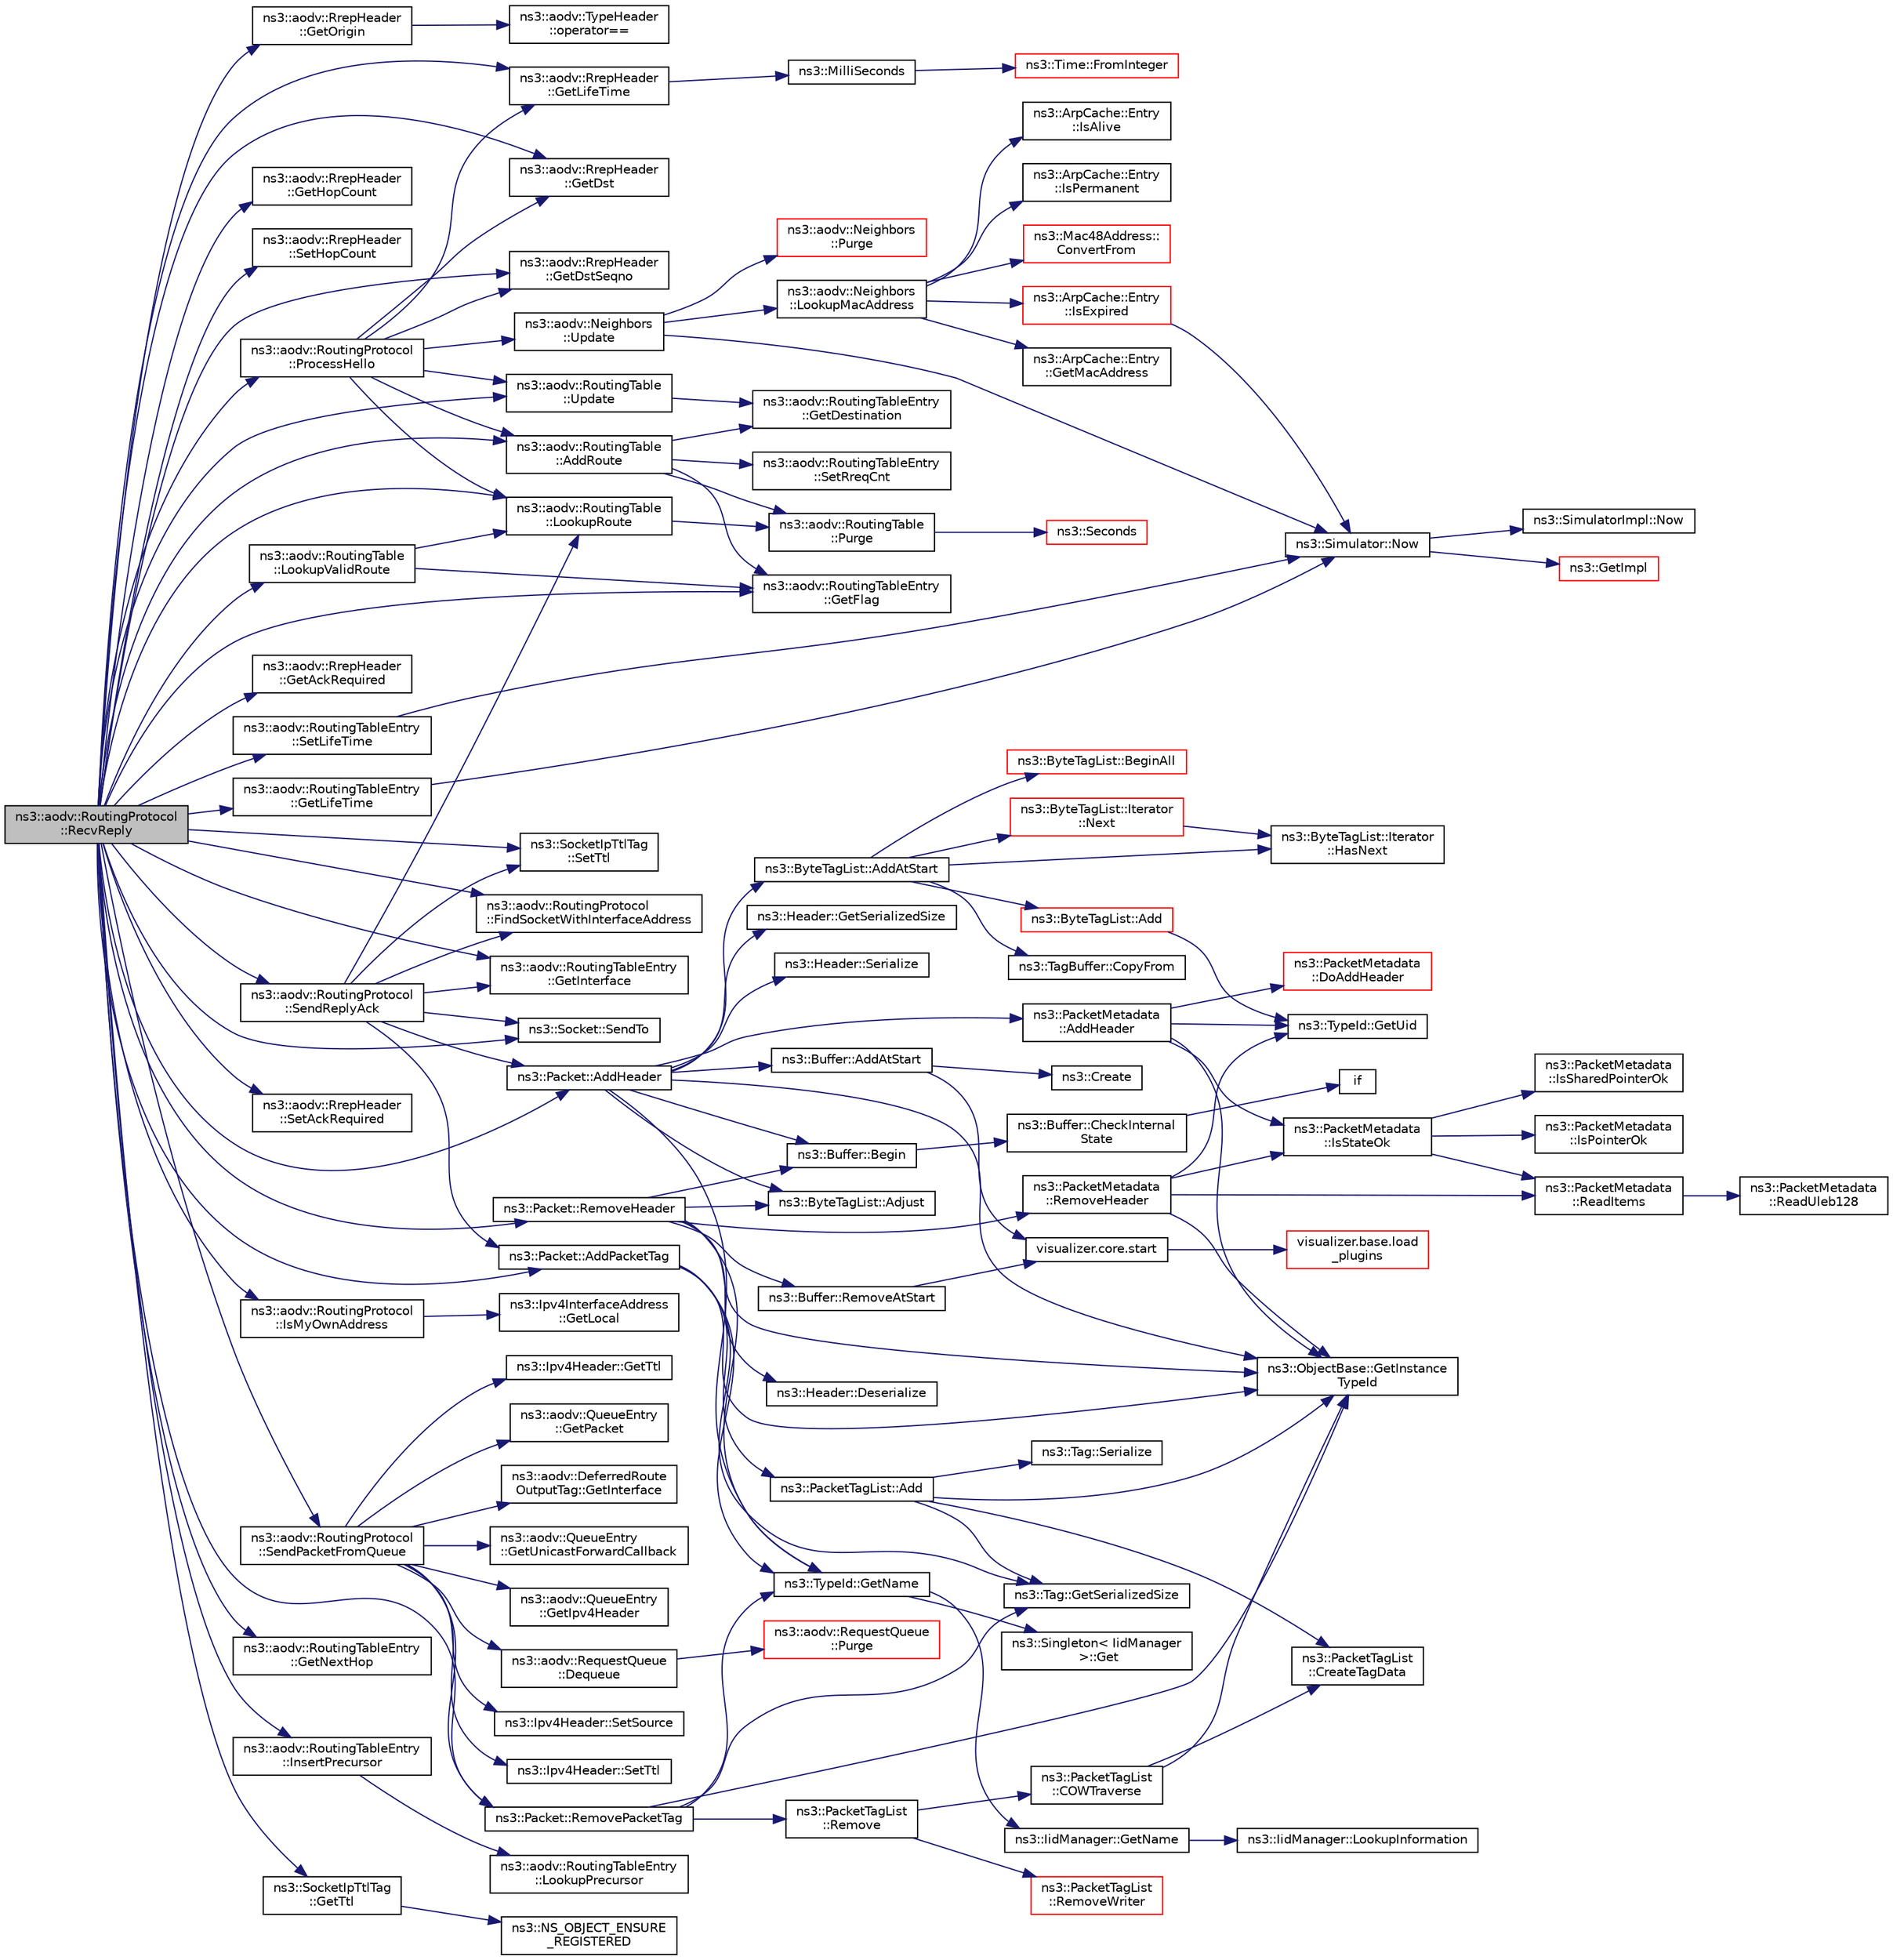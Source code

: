 digraph "ns3::aodv::RoutingProtocol::RecvReply"
{
  edge [fontname="Helvetica",fontsize="10",labelfontname="Helvetica",labelfontsize="10"];
  node [fontname="Helvetica",fontsize="10",shape=record];
  rankdir="LR";
  Node1 [label="ns3::aodv::RoutingProtocol\l::RecvReply",height=0.2,width=0.4,color="black", fillcolor="grey75", style="filled", fontcolor="black"];
  Node1 -> Node2 [color="midnightblue",fontsize="10",style="solid"];
  Node2 [label="ns3::Packet::RemoveHeader",height=0.2,width=0.4,color="black", fillcolor="white", style="filled",URL="$dd/d7a/classns3_1_1Packet.html#a0961eccf975d75f902d40956c93ba63e",tooltip="Deserialize and remove the header from the internal buffer. "];
  Node2 -> Node3 [color="midnightblue",fontsize="10",style="solid"];
  Node3 [label="ns3::Header::Deserialize",height=0.2,width=0.4,color="black", fillcolor="white", style="filled",URL="$d6/dae/classns3_1_1Header.html#a78be9400bb66b2a8543606f395ef5396"];
  Node2 -> Node4 [color="midnightblue",fontsize="10",style="solid"];
  Node4 [label="ns3::Buffer::Begin",height=0.2,width=0.4,color="black", fillcolor="white", style="filled",URL="$da/d85/classns3_1_1Buffer.html#a893d4bf50df13e730b6cd0fda91b967f"];
  Node4 -> Node5 [color="midnightblue",fontsize="10",style="solid"];
  Node5 [label="ns3::Buffer::CheckInternal\lState",height=0.2,width=0.4,color="black", fillcolor="white", style="filled",URL="$da/d85/classns3_1_1Buffer.html#a6202ce7f1ecc1fc7a14cc13017375d14",tooltip="Checks the internal buffer structures consistency. "];
  Node5 -> Node6 [color="midnightblue",fontsize="10",style="solid"];
  Node6 [label="if",height=0.2,width=0.4,color="black", fillcolor="white", style="filled",URL="$d8/d0e/loss__ITU1238_8m.html#a419d895abe1313c35fa353c93802647e"];
  Node2 -> Node7 [color="midnightblue",fontsize="10",style="solid"];
  Node7 [label="ns3::ObjectBase::GetInstance\lTypeId",height=0.2,width=0.4,color="black", fillcolor="white", style="filled",URL="$d2/dac/classns3_1_1ObjectBase.html#abe5b43a6f5b99a92a4c3122db31f06fb"];
  Node2 -> Node8 [color="midnightblue",fontsize="10",style="solid"];
  Node8 [label="ns3::TypeId::GetName",height=0.2,width=0.4,color="black", fillcolor="white", style="filled",URL="$d6/d11/classns3_1_1TypeId.html#aa3c41c79ae428b3cb396a9c6bb3ef314"];
  Node8 -> Node9 [color="midnightblue",fontsize="10",style="solid"];
  Node9 [label="ns3::Singleton\< IidManager\l \>::Get",height=0.2,width=0.4,color="black", fillcolor="white", style="filled",URL="$d8/d77/classns3_1_1Singleton.html#a80a2cd3c25a27ea72add7a9f7a141ffa"];
  Node8 -> Node10 [color="midnightblue",fontsize="10",style="solid"];
  Node10 [label="ns3::IidManager::GetName",height=0.2,width=0.4,color="black", fillcolor="white", style="filled",URL="$d4/d1c/classns3_1_1IidManager.html#a5d68d0f0f44594dcdec239dbdb5bf53c"];
  Node10 -> Node11 [color="midnightblue",fontsize="10",style="solid"];
  Node11 [label="ns3::IidManager::LookupInformation",height=0.2,width=0.4,color="black", fillcolor="white", style="filled",URL="$d4/d1c/classns3_1_1IidManager.html#a6b1f4ba2815dba27a377e8a8db2384cf"];
  Node2 -> Node12 [color="midnightblue",fontsize="10",style="solid"];
  Node12 [label="ns3::Buffer::RemoveAtStart",height=0.2,width=0.4,color="black", fillcolor="white", style="filled",URL="$da/d85/classns3_1_1Buffer.html#adeecbb3e8f518aec6fee0437578ade4b"];
  Node12 -> Node13 [color="midnightblue",fontsize="10",style="solid"];
  Node13 [label="visualizer.core.start",height=0.2,width=0.4,color="black", fillcolor="white", style="filled",URL="$df/d6c/namespacevisualizer_1_1core.html#a2a35e5d8a34af358b508dac8635754e0"];
  Node13 -> Node14 [color="midnightblue",fontsize="10",style="solid"];
  Node14 [label="visualizer.base.load\l_plugins",height=0.2,width=0.4,color="red", fillcolor="white", style="filled",URL="$d4/d39/namespacevisualizer_1_1base.html#ad171497a5ff1afe0a73bedaebf35448f"];
  Node2 -> Node15 [color="midnightblue",fontsize="10",style="solid"];
  Node15 [label="ns3::ByteTagList::Adjust",height=0.2,width=0.4,color="black", fillcolor="white", style="filled",URL="$dd/d64/classns3_1_1ByteTagList.html#a1fec06d7e6daaf8039cf2a148e4090f2"];
  Node2 -> Node16 [color="midnightblue",fontsize="10",style="solid"];
  Node16 [label="ns3::PacketMetadata\l::RemoveHeader",height=0.2,width=0.4,color="black", fillcolor="white", style="filled",URL="$d1/db1/classns3_1_1PacketMetadata.html#afa8a589ec783d4998516d7f39f21242d",tooltip="Remove an header. "];
  Node16 -> Node7 [color="midnightblue",fontsize="10",style="solid"];
  Node16 -> Node17 [color="midnightblue",fontsize="10",style="solid"];
  Node17 [label="ns3::TypeId::GetUid",height=0.2,width=0.4,color="black", fillcolor="white", style="filled",URL="$d6/d11/classns3_1_1TypeId.html#acd3e41de6340d06299f4fd63e2ed8da0"];
  Node16 -> Node18 [color="midnightblue",fontsize="10",style="solid"];
  Node18 [label="ns3::PacketMetadata\l::IsStateOk",height=0.2,width=0.4,color="black", fillcolor="white", style="filled",URL="$d1/db1/classns3_1_1PacketMetadata.html#a208d3163e28704438cdd4d30318e489c",tooltip="Check if the metadata state is ok. "];
  Node18 -> Node19 [color="midnightblue",fontsize="10",style="solid"];
  Node19 [label="ns3::PacketMetadata\l::IsPointerOk",height=0.2,width=0.4,color="black", fillcolor="white", style="filled",URL="$d1/db1/classns3_1_1PacketMetadata.html#acf15fba7d020ebd77591619b5ad273c5",tooltip="Check if the position is valid. "];
  Node18 -> Node20 [color="midnightblue",fontsize="10",style="solid"];
  Node20 [label="ns3::PacketMetadata\l::ReadItems",height=0.2,width=0.4,color="black", fillcolor="white", style="filled",URL="$d1/db1/classns3_1_1PacketMetadata.html#a3719ad2c32313a9a1c74462322e8b517",tooltip="Read items. "];
  Node20 -> Node21 [color="midnightblue",fontsize="10",style="solid"];
  Node21 [label="ns3::PacketMetadata\l::ReadUleb128",height=0.2,width=0.4,color="black", fillcolor="white", style="filled",URL="$d1/db1/classns3_1_1PacketMetadata.html#a7ae75db766a843dbee8960ae8cbf23ee",tooltip="Read a ULEB128 (Unsigned Little Endian Base 128) coded number. "];
  Node18 -> Node22 [color="midnightblue",fontsize="10",style="solid"];
  Node22 [label="ns3::PacketMetadata\l::IsSharedPointerOk",height=0.2,width=0.4,color="black", fillcolor="white", style="filled",URL="$d1/db1/classns3_1_1PacketMetadata.html#ae62c5bb3dce611a0f8c5e9ba3ba8e26e",tooltip="Check if the position is valid. "];
  Node16 -> Node20 [color="midnightblue",fontsize="10",style="solid"];
  Node1 -> Node23 [color="midnightblue",fontsize="10",style="solid"];
  Node23 [label="ns3::aodv::RrepHeader\l::GetDst",height=0.2,width=0.4,color="black", fillcolor="white", style="filled",URL="$df/d54/classns3_1_1aodv_1_1RrepHeader.html#a3dadab49f3fd290a537c846c8c4c49e7"];
  Node1 -> Node24 [color="midnightblue",fontsize="10",style="solid"];
  Node24 [label="ns3::aodv::RrepHeader\l::GetOrigin",height=0.2,width=0.4,color="black", fillcolor="white", style="filled",URL="$df/d54/classns3_1_1aodv_1_1RrepHeader.html#a45c408ae6d8158f18f84ef59548848e9"];
  Node24 -> Node25 [color="midnightblue",fontsize="10",style="solid"];
  Node25 [label="ns3::aodv::TypeHeader\l::operator==",height=0.2,width=0.4,color="black", fillcolor="white", style="filled",URL="$d7/d53/classns3_1_1aodv_1_1TypeHeader.html#a25c9f3695e3ca3c8c8be1188fee35433"];
  Node1 -> Node26 [color="midnightblue",fontsize="10",style="solid"];
  Node26 [label="ns3::aodv::RrepHeader\l::GetHopCount",height=0.2,width=0.4,color="black", fillcolor="white", style="filled",URL="$df/d54/classns3_1_1aodv_1_1RrepHeader.html#a9c7a1c05c3f0aa450b7964eef895925f"];
  Node1 -> Node27 [color="midnightblue",fontsize="10",style="solid"];
  Node27 [label="ns3::aodv::RrepHeader\l::SetHopCount",height=0.2,width=0.4,color="black", fillcolor="white", style="filled",URL="$df/d54/classns3_1_1aodv_1_1RrepHeader.html#a865eb1b07aa86fdc2cc09e277603c091"];
  Node1 -> Node28 [color="midnightblue",fontsize="10",style="solid"];
  Node28 [label="ns3::aodv::RoutingProtocol\l::ProcessHello",height=0.2,width=0.4,color="black", fillcolor="white", style="filled",URL="$db/dd0/classns3_1_1aodv_1_1RoutingProtocol.html#a5535371d9e72ee97a24be5b67eef982f",tooltip="Process hello message. "];
  Node28 -> Node23 [color="midnightblue",fontsize="10",style="solid"];
  Node28 -> Node29 [color="midnightblue",fontsize="10",style="solid"];
  Node29 [label="ns3::aodv::RoutingTable\l::LookupRoute",height=0.2,width=0.4,color="black", fillcolor="white", style="filled",URL="$de/d42/classns3_1_1aodv_1_1RoutingTable.html#a90cbc8a2c65cd68ccdaf768fcbb5d723"];
  Node29 -> Node30 [color="midnightblue",fontsize="10",style="solid"];
  Node30 [label="ns3::aodv::RoutingTable\l::Purge",height=0.2,width=0.4,color="black", fillcolor="white", style="filled",URL="$de/d42/classns3_1_1aodv_1_1RoutingTable.html#a2d0250f231e06733c06a43f5ec6a310b",tooltip="Delete all outdated entries and invalidate valid entry if Lifetime is expired. "];
  Node30 -> Node31 [color="midnightblue",fontsize="10",style="solid"];
  Node31 [label="ns3::Seconds",height=0.2,width=0.4,color="red", fillcolor="white", style="filled",URL="$d1/dec/group__timecivil.html#ga33c34b816f8ff6628e33d5c8e9713b9e"];
  Node28 -> Node32 [color="midnightblue",fontsize="10",style="solid"];
  Node32 [label="ns3::aodv::RrepHeader\l::GetDstSeqno",height=0.2,width=0.4,color="black", fillcolor="white", style="filled",URL="$df/d54/classns3_1_1aodv_1_1RrepHeader.html#a76c7238b790d48653cdf0263db8e2d9d"];
  Node28 -> Node33 [color="midnightblue",fontsize="10",style="solid"];
  Node33 [label="ns3::aodv::RrepHeader\l::GetLifeTime",height=0.2,width=0.4,color="black", fillcolor="white", style="filled",URL="$df/d54/classns3_1_1aodv_1_1RrepHeader.html#a00d049d8a26e6c3de8e1b62bda522a26"];
  Node33 -> Node34 [color="midnightblue",fontsize="10",style="solid"];
  Node34 [label="ns3::MilliSeconds",height=0.2,width=0.4,color="black", fillcolor="white", style="filled",URL="$d1/dec/group__timecivil.html#gaf26127cf4571146b83a92ee18679c7a9"];
  Node34 -> Node35 [color="midnightblue",fontsize="10",style="solid"];
  Node35 [label="ns3::Time::FromInteger",height=0.2,width=0.4,color="red", fillcolor="white", style="filled",URL="$dc/d04/classns3_1_1Time.html#a3e742c67b2764e75ff95f9b754d43fe9"];
  Node28 -> Node36 [color="midnightblue",fontsize="10",style="solid"];
  Node36 [label="ns3::aodv::RoutingTable\l::AddRoute",height=0.2,width=0.4,color="black", fillcolor="white", style="filled",URL="$de/d42/classns3_1_1aodv_1_1RoutingTable.html#a579e562e38e67d510de1ff2c87806c76"];
  Node36 -> Node30 [color="midnightblue",fontsize="10",style="solid"];
  Node36 -> Node37 [color="midnightblue",fontsize="10",style="solid"];
  Node37 [label="ns3::aodv::RoutingTableEntry\l::GetFlag",height=0.2,width=0.4,color="black", fillcolor="white", style="filled",URL="$d7/d69/classns3_1_1aodv_1_1RoutingTableEntry.html#a429dbfa568c5ac608ee60933e51e0f01"];
  Node36 -> Node38 [color="midnightblue",fontsize="10",style="solid"];
  Node38 [label="ns3::aodv::RoutingTableEntry\l::SetRreqCnt",height=0.2,width=0.4,color="black", fillcolor="white", style="filled",URL="$d7/d69/classns3_1_1aodv_1_1RoutingTableEntry.html#a804958de54616b74ed7f3fe83de05340"];
  Node36 -> Node39 [color="midnightblue",fontsize="10",style="solid"];
  Node39 [label="ns3::aodv::RoutingTableEntry\l::GetDestination",height=0.2,width=0.4,color="black", fillcolor="white", style="filled",URL="$d7/d69/classns3_1_1aodv_1_1RoutingTableEntry.html#a5c60045f334605d2227164298ea19393"];
  Node28 -> Node40 [color="midnightblue",fontsize="10",style="solid"];
  Node40 [label="ns3::aodv::RoutingTable\l::Update",height=0.2,width=0.4,color="black", fillcolor="white", style="filled",URL="$de/d42/classns3_1_1aodv_1_1RoutingTable.html#a39fb5335110164f4c1b97682a3812dc1",tooltip="Update routing table. "];
  Node40 -> Node39 [color="midnightblue",fontsize="10",style="solid"];
  Node28 -> Node41 [color="midnightblue",fontsize="10",style="solid"];
  Node41 [label="ns3::aodv::Neighbors\l::Update",height=0.2,width=0.4,color="black", fillcolor="white", style="filled",URL="$d7/d21/classns3_1_1aodv_1_1Neighbors.html#a88577f05c06fbff8cf9ed281e9077f6e",tooltip="Update expire time for entry with address addr, if it exists, else add new entry. ..."];
  Node41 -> Node42 [color="midnightblue",fontsize="10",style="solid"];
  Node42 [label="ns3::Simulator::Now",height=0.2,width=0.4,color="black", fillcolor="white", style="filled",URL="$d7/deb/classns3_1_1Simulator.html#ac3178fa975b419f7875e7105be122800"];
  Node42 -> Node43 [color="midnightblue",fontsize="10",style="solid"];
  Node43 [label="ns3::GetImpl",height=0.2,width=0.4,color="red", fillcolor="white", style="filled",URL="$d4/d8b/group__simulator.html#ga42eb4eddad41528d4d99794a3dae3fd0",tooltip="Get the SimulatorImpl singleton. "];
  Node42 -> Node44 [color="midnightblue",fontsize="10",style="solid"];
  Node44 [label="ns3::SimulatorImpl::Now",height=0.2,width=0.4,color="black", fillcolor="white", style="filled",URL="$d2/d19/classns3_1_1SimulatorImpl.html#aa516c50060846adc6fd316e83ef0797c"];
  Node41 -> Node45 [color="midnightblue",fontsize="10",style="solid"];
  Node45 [label="ns3::aodv::Neighbors\l::LookupMacAddress",height=0.2,width=0.4,color="black", fillcolor="white", style="filled",URL="$d7/d21/classns3_1_1aodv_1_1Neighbors.html#a0cbe6baaf85a2f8664806dc56f782c63",tooltip="Find MAC address by IP using list of ARP caches. "];
  Node45 -> Node46 [color="midnightblue",fontsize="10",style="solid"];
  Node46 [label="ns3::ArpCache::Entry\l::IsAlive",height=0.2,width=0.4,color="black", fillcolor="white", style="filled",URL="$d9/d44/classns3_1_1ArpCache_1_1Entry.html#a48ddb408308298816e78708fc75b014b"];
  Node45 -> Node47 [color="midnightblue",fontsize="10",style="solid"];
  Node47 [label="ns3::ArpCache::Entry\l::IsPermanent",height=0.2,width=0.4,color="black", fillcolor="white", style="filled",URL="$d9/d44/classns3_1_1ArpCache_1_1Entry.html#a97053789aac6908284deedc8510692b7"];
  Node45 -> Node48 [color="midnightblue",fontsize="10",style="solid"];
  Node48 [label="ns3::ArpCache::Entry\l::IsExpired",height=0.2,width=0.4,color="red", fillcolor="white", style="filled",URL="$d9/d44/classns3_1_1ArpCache_1_1Entry.html#ae21ad77ad15e1b8e008f81f8eab30d09"];
  Node48 -> Node42 [color="midnightblue",fontsize="10",style="solid"];
  Node45 -> Node49 [color="midnightblue",fontsize="10",style="solid"];
  Node49 [label="ns3::Mac48Address::\lConvertFrom",height=0.2,width=0.4,color="red", fillcolor="white", style="filled",URL="$db/dee/classns3_1_1Mac48Address.html#a911ce13603a9ef837545a032b6523ae4"];
  Node45 -> Node50 [color="midnightblue",fontsize="10",style="solid"];
  Node50 [label="ns3::ArpCache::Entry\l::GetMacAddress",height=0.2,width=0.4,color="black", fillcolor="white", style="filled",URL="$d9/d44/classns3_1_1ArpCache_1_1Entry.html#a3c4d950a073eec63431071cf219d5037"];
  Node41 -> Node51 [color="midnightblue",fontsize="10",style="solid"];
  Node51 [label="ns3::aodv::Neighbors\l::Purge",height=0.2,width=0.4,color="red", fillcolor="white", style="filled",URL="$d7/d21/classns3_1_1aodv_1_1Neighbors.html#a5db1238b20a700967e21ebb3522afc5c",tooltip="Remove all expired entries. "];
  Node1 -> Node32 [color="midnightblue",fontsize="10",style="solid"];
  Node1 -> Node33 [color="midnightblue",fontsize="10",style="solid"];
  Node1 -> Node29 [color="midnightblue",fontsize="10",style="solid"];
  Node1 -> Node40 [color="midnightblue",fontsize="10",style="solid"];
  Node1 -> Node36 [color="midnightblue",fontsize="10",style="solid"];
  Node1 -> Node52 [color="midnightblue",fontsize="10",style="solid"];
  Node52 [label="ns3::aodv::RrepHeader\l::GetAckRequired",height=0.2,width=0.4,color="black", fillcolor="white", style="filled",URL="$df/d54/classns3_1_1aodv_1_1RrepHeader.html#af0f0e39d9f358a065dc6d9efa175ee1b"];
  Node1 -> Node53 [color="midnightblue",fontsize="10",style="solid"];
  Node53 [label="ns3::aodv::RoutingProtocol\l::SendReplyAck",height=0.2,width=0.4,color="black", fillcolor="white", style="filled",URL="$db/dd0/classns3_1_1aodv_1_1RoutingProtocol.html#aec193d679517de0a34d2e9d592b7bc77",tooltip="Send RREP_ACK. "];
  Node53 -> Node54 [color="midnightblue",fontsize="10",style="solid"];
  Node54 [label="ns3::SocketIpTtlTag\l::SetTtl",height=0.2,width=0.4,color="black", fillcolor="white", style="filled",URL="$df/db8/classns3_1_1SocketIpTtlTag.html#a48f236b4dde3533b9ab16372cf6c5237",tooltip="Set the tag&#39;s TTL. "];
  Node53 -> Node55 [color="midnightblue",fontsize="10",style="solid"];
  Node55 [label="ns3::Packet::AddPacketTag",height=0.2,width=0.4,color="black", fillcolor="white", style="filled",URL="$dd/d7a/classns3_1_1Packet.html#a7400b8655852f5271c5957250d0141af",tooltip="Add a packet tag. "];
  Node55 -> Node7 [color="midnightblue",fontsize="10",style="solid"];
  Node55 -> Node8 [color="midnightblue",fontsize="10",style="solid"];
  Node55 -> Node56 [color="midnightblue",fontsize="10",style="solid"];
  Node56 [label="ns3::Tag::GetSerializedSize",height=0.2,width=0.4,color="black", fillcolor="white", style="filled",URL="$d0/d79/classns3_1_1Tag.html#a01c8efdea943fd8cce2ef5d4d67eefa6"];
  Node55 -> Node57 [color="midnightblue",fontsize="10",style="solid"];
  Node57 [label="ns3::PacketTagList::Add",height=0.2,width=0.4,color="black", fillcolor="white", style="filled",URL="$dd/d19/classns3_1_1PacketTagList.html#a37f008b6f336f3ac6232d558b93e8a6e"];
  Node57 -> Node7 [color="midnightblue",fontsize="10",style="solid"];
  Node57 -> Node58 [color="midnightblue",fontsize="10",style="solid"];
  Node58 [label="ns3::PacketTagList\l::CreateTagData",height=0.2,width=0.4,color="black", fillcolor="white", style="filled",URL="$dd/d19/classns3_1_1PacketTagList.html#abfab9cfb3a21336e2f7962cc51fcff94"];
  Node57 -> Node56 [color="midnightblue",fontsize="10",style="solid"];
  Node57 -> Node59 [color="midnightblue",fontsize="10",style="solid"];
  Node59 [label="ns3::Tag::Serialize",height=0.2,width=0.4,color="black", fillcolor="white", style="filled",URL="$d0/d79/classns3_1_1Tag.html#ac9aa7c4f923da5d2c82de94690101dc3"];
  Node53 -> Node60 [color="midnightblue",fontsize="10",style="solid"];
  Node60 [label="ns3::Packet::AddHeader",height=0.2,width=0.4,color="black", fillcolor="white", style="filled",URL="$dd/d7a/classns3_1_1Packet.html#a465108c595a0bc592095cbcab1832ed8",tooltip="Add header to this packet. "];
  Node60 -> Node61 [color="midnightblue",fontsize="10",style="solid"];
  Node61 [label="ns3::Header::GetSerializedSize",height=0.2,width=0.4,color="black", fillcolor="white", style="filled",URL="$d6/dae/classns3_1_1Header.html#a6ef0497eabc1b1fb0ad42738eb73f934"];
  Node60 -> Node7 [color="midnightblue",fontsize="10",style="solid"];
  Node60 -> Node8 [color="midnightblue",fontsize="10",style="solid"];
  Node60 -> Node62 [color="midnightblue",fontsize="10",style="solid"];
  Node62 [label="ns3::Buffer::AddAtStart",height=0.2,width=0.4,color="black", fillcolor="white", style="filled",URL="$da/d85/classns3_1_1Buffer.html#a8abd8164c3671d3dadc98fc66fade7b1"];
  Node62 -> Node13 [color="midnightblue",fontsize="10",style="solid"];
  Node62 -> Node63 [color="midnightblue",fontsize="10",style="solid"];
  Node63 [label="ns3::Create",height=0.2,width=0.4,color="black", fillcolor="white", style="filled",URL="$d2/df2/group__ptr.html#ga0406dd2d929ceac05ce39d4579fa3e4b"];
  Node60 -> Node15 [color="midnightblue",fontsize="10",style="solid"];
  Node60 -> Node64 [color="midnightblue",fontsize="10",style="solid"];
  Node64 [label="ns3::ByteTagList::AddAtStart",height=0.2,width=0.4,color="black", fillcolor="white", style="filled",URL="$dd/d64/classns3_1_1ByteTagList.html#acb4563fbe4299c55af41ba7a166b71d5"];
  Node64 -> Node65 [color="midnightblue",fontsize="10",style="solid"];
  Node65 [label="ns3::ByteTagList::BeginAll",height=0.2,width=0.4,color="red", fillcolor="white", style="filled",URL="$dd/d64/classns3_1_1ByteTagList.html#ac4f33846ef6a84a64ede38b2de1564ba",tooltip="Returns an iterator pointing to the very first tag in this list. "];
  Node64 -> Node66 [color="midnightblue",fontsize="10",style="solid"];
  Node66 [label="ns3::ByteTagList::Iterator\l::HasNext",height=0.2,width=0.4,color="black", fillcolor="white", style="filled",URL="$de/dc7/classns3_1_1ByteTagList_1_1Iterator.html#aa1c5eb37f289d0eef8dfaf687498eaec",tooltip="Used to determine if the iterator is at the end of the byteTagList. "];
  Node64 -> Node67 [color="midnightblue",fontsize="10",style="solid"];
  Node67 [label="ns3::ByteTagList::Iterator\l::Next",height=0.2,width=0.4,color="red", fillcolor="white", style="filled",URL="$de/dc7/classns3_1_1ByteTagList_1_1Iterator.html#af521864d800baab1d9c5262f59ce4433",tooltip="Returns the next Item from the ByteTagList. "];
  Node67 -> Node66 [color="midnightblue",fontsize="10",style="solid"];
  Node64 -> Node68 [color="midnightblue",fontsize="10",style="solid"];
  Node68 [label="ns3::ByteTagList::Add",height=0.2,width=0.4,color="red", fillcolor="white", style="filled",URL="$dd/d64/classns3_1_1ByteTagList.html#ac970192e923afc561a304d17af4b8a52"];
  Node68 -> Node17 [color="midnightblue",fontsize="10",style="solid"];
  Node64 -> Node69 [color="midnightblue",fontsize="10",style="solid"];
  Node69 [label="ns3::TagBuffer::CopyFrom",height=0.2,width=0.4,color="black", fillcolor="white", style="filled",URL="$d6/ded/classns3_1_1TagBuffer.html#afe07a9e117449ff5b5d5857291671349",tooltip="Copy the nternal structure of another TagBuffer. "];
  Node60 -> Node70 [color="midnightblue",fontsize="10",style="solid"];
  Node70 [label="ns3::Header::Serialize",height=0.2,width=0.4,color="black", fillcolor="white", style="filled",URL="$d6/dae/classns3_1_1Header.html#afb61f1aac69ff8349a6bfe521fab5404"];
  Node60 -> Node4 [color="midnightblue",fontsize="10",style="solid"];
  Node60 -> Node71 [color="midnightblue",fontsize="10",style="solid"];
  Node71 [label="ns3::PacketMetadata\l::AddHeader",height=0.2,width=0.4,color="black", fillcolor="white", style="filled",URL="$d1/db1/classns3_1_1PacketMetadata.html#abdce736c4c5f647242f0808c0d2f9249",tooltip="Add an header. "];
  Node71 -> Node18 [color="midnightblue",fontsize="10",style="solid"];
  Node71 -> Node7 [color="midnightblue",fontsize="10",style="solid"];
  Node71 -> Node17 [color="midnightblue",fontsize="10",style="solid"];
  Node71 -> Node72 [color="midnightblue",fontsize="10",style="solid"];
  Node72 [label="ns3::PacketMetadata\l::DoAddHeader",height=0.2,width=0.4,color="red", fillcolor="white", style="filled",URL="$d1/db1/classns3_1_1PacketMetadata.html#ae5ad09674e28733405c49b2655c51a5a",tooltip="Add an header. "];
  Node53 -> Node29 [color="midnightblue",fontsize="10",style="solid"];
  Node53 -> Node73 [color="midnightblue",fontsize="10",style="solid"];
  Node73 [label="ns3::aodv::RoutingProtocol\l::FindSocketWithInterfaceAddress",height=0.2,width=0.4,color="black", fillcolor="white", style="filled",URL="$db/dd0/classns3_1_1aodv_1_1RoutingProtocol.html#a7cebc7baa398569f432ea2521310dffe",tooltip="Find unicast socket with local interface address iface. "];
  Node53 -> Node74 [color="midnightblue",fontsize="10",style="solid"];
  Node74 [label="ns3::aodv::RoutingTableEntry\l::GetInterface",height=0.2,width=0.4,color="black", fillcolor="white", style="filled",URL="$d7/d69/classns3_1_1aodv_1_1RoutingTableEntry.html#aa7209d3b6387030fc37d7ea5beda4bd9"];
  Node53 -> Node75 [color="midnightblue",fontsize="10",style="solid"];
  Node75 [label="ns3::Socket::SendTo",height=0.2,width=0.4,color="black", fillcolor="white", style="filled",URL="$d9/df2/classns3_1_1Socket.html#af898fce6a58e0dbba23c1c6de1d4220e",tooltip="Send data to a specified peer. "];
  Node1 -> Node76 [color="midnightblue",fontsize="10",style="solid"];
  Node76 [label="ns3::aodv::RrepHeader\l::SetAckRequired",height=0.2,width=0.4,color="black", fillcolor="white", style="filled",URL="$df/d54/classns3_1_1aodv_1_1RrepHeader.html#a9c0066da4947c6464c11074825340f60"];
  Node1 -> Node77 [color="midnightblue",fontsize="10",style="solid"];
  Node77 [label="ns3::aodv::RoutingProtocol\l::IsMyOwnAddress",height=0.2,width=0.4,color="black", fillcolor="white", style="filled",URL="$db/dd0/classns3_1_1aodv_1_1RoutingProtocol.html#a822621de276958cf1d22fb3be536bb49",tooltip="Check that packet is send from own interface. "];
  Node77 -> Node78 [color="midnightblue",fontsize="10",style="solid"];
  Node78 [label="ns3::Ipv4InterfaceAddress\l::GetLocal",height=0.2,width=0.4,color="black", fillcolor="white", style="filled",URL="$d4/d16/classns3_1_1Ipv4InterfaceAddress.html#a716a425049f48b9fe6e38868b1f413f6",tooltip="Get the local address. "];
  Node1 -> Node79 [color="midnightblue",fontsize="10",style="solid"];
  Node79 [label="ns3::aodv::RoutingProtocol\l::SendPacketFromQueue",height=0.2,width=0.4,color="black", fillcolor="white", style="filled",URL="$db/dd0/classns3_1_1aodv_1_1RoutingProtocol.html#a7cd2a3baf7b377fbbf85de4275164f2b",tooltip="Forward packet from route request queue. "];
  Node79 -> Node80 [color="midnightblue",fontsize="10",style="solid"];
  Node80 [label="ns3::aodv::RequestQueue\l::Dequeue",height=0.2,width=0.4,color="black", fillcolor="white", style="filled",URL="$d9/dc0/classns3_1_1aodv_1_1RequestQueue.html#a1711433b4999cfd7ee30dd88103a2555",tooltip="Return first found (the earliest) entry for given destination. "];
  Node80 -> Node81 [color="midnightblue",fontsize="10",style="solid"];
  Node81 [label="ns3::aodv::RequestQueue\l::Purge",height=0.2,width=0.4,color="red", fillcolor="white", style="filled",URL="$d9/dc0/classns3_1_1aodv_1_1RequestQueue.html#a6ed74cff072d572de14a87a5aaef2831",tooltip="Remove all expired entries. "];
  Node79 -> Node82 [color="midnightblue",fontsize="10",style="solid"];
  Node82 [label="ns3::aodv::QueueEntry\l::GetPacket",height=0.2,width=0.4,color="black", fillcolor="white", style="filled",URL="$df/da1/classns3_1_1aodv_1_1QueueEntry.html#a2c36e5c3017c7fba3c695e08fd681497"];
  Node79 -> Node83 [color="midnightblue",fontsize="10",style="solid"];
  Node83 [label="ns3::Packet::RemovePacketTag",height=0.2,width=0.4,color="black", fillcolor="white", style="filled",URL="$dd/d7a/classns3_1_1Packet.html#a078fe922d976a417ab25ba2f3c2fd667",tooltip="Remove a packet tag. "];
  Node83 -> Node7 [color="midnightblue",fontsize="10",style="solid"];
  Node83 -> Node8 [color="midnightblue",fontsize="10",style="solid"];
  Node83 -> Node56 [color="midnightblue",fontsize="10",style="solid"];
  Node83 -> Node84 [color="midnightblue",fontsize="10",style="solid"];
  Node84 [label="ns3::PacketTagList\l::Remove",height=0.2,width=0.4,color="black", fillcolor="white", style="filled",URL="$dd/d19/classns3_1_1PacketTagList.html#a043d984c546f67adc273448747784ee3"];
  Node84 -> Node85 [color="midnightblue",fontsize="10",style="solid"];
  Node85 [label="ns3::PacketTagList\l::COWTraverse",height=0.2,width=0.4,color="black", fillcolor="white", style="filled",URL="$dd/d19/classns3_1_1PacketTagList.html#a7d98f0fe590d22f8224d718af0ac9713"];
  Node85 -> Node7 [color="midnightblue",fontsize="10",style="solid"];
  Node85 -> Node58 [color="midnightblue",fontsize="10",style="solid"];
  Node84 -> Node86 [color="midnightblue",fontsize="10",style="solid"];
  Node86 [label="ns3::PacketTagList\l::RemoveWriter",height=0.2,width=0.4,color="red", fillcolor="white", style="filled",URL="$dd/d19/classns3_1_1PacketTagList.html#aceea9c63e697635ba35564610a7150cc"];
  Node79 -> Node87 [color="midnightblue",fontsize="10",style="solid"];
  Node87 [label="ns3::aodv::DeferredRoute\lOutputTag::GetInterface",height=0.2,width=0.4,color="black", fillcolor="white", style="filled",URL="$d7/d0f/classns3_1_1aodv_1_1DeferredRouteOutputTag.html#a0068243f879a24961378ee07005dc294"];
  Node79 -> Node88 [color="midnightblue",fontsize="10",style="solid"];
  Node88 [label="ns3::aodv::QueueEntry\l::GetUnicastForwardCallback",height=0.2,width=0.4,color="black", fillcolor="white", style="filled",URL="$df/da1/classns3_1_1aodv_1_1QueueEntry.html#acacfd61b8479ac5e0c7794de608ce2b5"];
  Node79 -> Node89 [color="midnightblue",fontsize="10",style="solid"];
  Node89 [label="ns3::aodv::QueueEntry\l::GetIpv4Header",height=0.2,width=0.4,color="black", fillcolor="white", style="filled",URL="$df/da1/classns3_1_1aodv_1_1QueueEntry.html#a0ec60aa6b1d7c7835bafc664da7efb12"];
  Node79 -> Node90 [color="midnightblue",fontsize="10",style="solid"];
  Node90 [label="ns3::Ipv4Header::SetSource",height=0.2,width=0.4,color="black", fillcolor="white", style="filled",URL="$d9/df1/classns3_1_1Ipv4Header.html#af3c8c140e302ec4aa1dc885ce1dcc070"];
  Node79 -> Node91 [color="midnightblue",fontsize="10",style="solid"];
  Node91 [label="ns3::Ipv4Header::SetTtl",height=0.2,width=0.4,color="black", fillcolor="white", style="filled",URL="$d9/df1/classns3_1_1Ipv4Header.html#a5d244d173e0921a99276ff5f5825b28b"];
  Node79 -> Node92 [color="midnightblue",fontsize="10",style="solid"];
  Node92 [label="ns3::Ipv4Header::GetTtl",height=0.2,width=0.4,color="black", fillcolor="white", style="filled",URL="$d9/df1/classns3_1_1Ipv4Header.html#a7ca7a17f9749f92d65bb5e9d25972a53"];
  Node1 -> Node37 [color="midnightblue",fontsize="10",style="solid"];
  Node1 -> Node93 [color="midnightblue",fontsize="10",style="solid"];
  Node93 [label="ns3::aodv::RoutingTableEntry\l::SetLifeTime",height=0.2,width=0.4,color="black", fillcolor="white", style="filled",URL="$d7/d69/classns3_1_1aodv_1_1RoutingTableEntry.html#a4ae3e687225c45915155b4e7f0f76b53"];
  Node93 -> Node42 [color="midnightblue",fontsize="10",style="solid"];
  Node1 -> Node94 [color="midnightblue",fontsize="10",style="solid"];
  Node94 [label="ns3::aodv::RoutingTableEntry\l::GetLifeTime",height=0.2,width=0.4,color="black", fillcolor="white", style="filled",URL="$d7/d69/classns3_1_1aodv_1_1RoutingTableEntry.html#a342145eb4c5e8300a3895028f7915a74"];
  Node94 -> Node42 [color="midnightblue",fontsize="10",style="solid"];
  Node1 -> Node95 [color="midnightblue",fontsize="10",style="solid"];
  Node95 [label="ns3::aodv::RoutingTable\l::LookupValidRoute",height=0.2,width=0.4,color="black", fillcolor="white", style="filled",URL="$de/d42/classns3_1_1aodv_1_1RoutingTable.html#a2ca8c3757223d681d4cc39e2028fa7ad",tooltip="Lookup route in VALID state. "];
  Node95 -> Node29 [color="midnightblue",fontsize="10",style="solid"];
  Node95 -> Node37 [color="midnightblue",fontsize="10",style="solid"];
  Node1 -> Node96 [color="midnightblue",fontsize="10",style="solid"];
  Node96 [label="ns3::aodv::RoutingTableEntry\l::GetNextHop",height=0.2,width=0.4,color="black", fillcolor="white", style="filled",URL="$d7/d69/classns3_1_1aodv_1_1RoutingTableEntry.html#a30d4b91dbd680186cbbebe59e3beb98e"];
  Node1 -> Node97 [color="midnightblue",fontsize="10",style="solid"];
  Node97 [label="ns3::aodv::RoutingTableEntry\l::InsertPrecursor",height=0.2,width=0.4,color="black", fillcolor="white", style="filled",URL="$d7/d69/classns3_1_1aodv_1_1RoutingTableEntry.html#a2334dfcef4b003358fef8da9acc19180"];
  Node97 -> Node98 [color="midnightblue",fontsize="10",style="solid"];
  Node98 [label="ns3::aodv::RoutingTableEntry\l::LookupPrecursor",height=0.2,width=0.4,color="black", fillcolor="white", style="filled",URL="$d7/d69/classns3_1_1aodv_1_1RoutingTableEntry.html#a853c2c25ca4ffea0208bdc6027c55114"];
  Node1 -> Node83 [color="midnightblue",fontsize="10",style="solid"];
  Node1 -> Node99 [color="midnightblue",fontsize="10",style="solid"];
  Node99 [label="ns3::SocketIpTtlTag\l::GetTtl",height=0.2,width=0.4,color="black", fillcolor="white", style="filled",URL="$df/db8/classns3_1_1SocketIpTtlTag.html#a7e64d4ab905aef4d7f60cb3cf4ccf489",tooltip="Get the tag&#39;s TTL. "];
  Node99 -> Node100 [color="midnightblue",fontsize="10",style="solid"];
  Node100 [label="ns3::NS_OBJECT_ENSURE\l_REGISTERED",height=0.2,width=0.4,color="black", fillcolor="white", style="filled",URL="$d7/d2e/namespacens3.html#ac633cbd86ee5879afd4312a843a9ff8c"];
  Node1 -> Node54 [color="midnightblue",fontsize="10",style="solid"];
  Node1 -> Node55 [color="midnightblue",fontsize="10",style="solid"];
  Node1 -> Node60 [color="midnightblue",fontsize="10",style="solid"];
  Node1 -> Node73 [color="midnightblue",fontsize="10",style="solid"];
  Node1 -> Node74 [color="midnightblue",fontsize="10",style="solid"];
  Node1 -> Node75 [color="midnightblue",fontsize="10",style="solid"];
}
